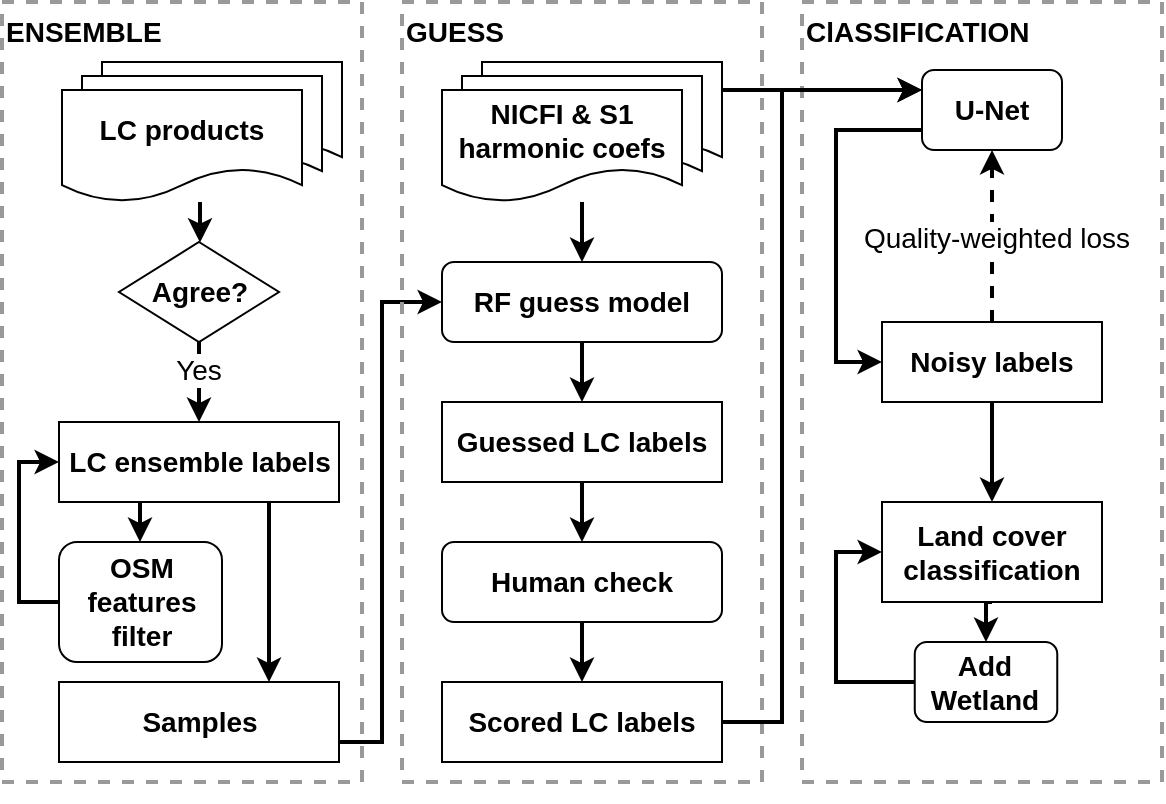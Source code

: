 <mxfile version="14.9.6" type="device"><diagram id="kgpKYQtTHZ0yAKxKKP6v" name="Page-1"><mxGraphModel dx="946" dy="672" grid="1" gridSize="10" guides="1" tooltips="1" connect="1" arrows="1" fold="1" page="1" pageScale="1" pageWidth="850" pageHeight="1100" math="0" shadow="0"><root><mxCell id="0"/><mxCell id="1" parent="0"/><mxCell id="TevniWUGB_PyBH1SnQ6u-62" value="ClASSIFICATION" style="rounded=0;whiteSpace=wrap;html=1;fontSize=14;align=left;verticalAlign=top;dashed=1;fontColor=#000000;fillColor=none;strokeWidth=2;fontStyle=1;strokeColor=#999999;" parent="1" vertex="1"><mxGeometry x="510" y="110" width="180" height="390" as="geometry"/></mxCell><mxCell id="TevniWUGB_PyBH1SnQ6u-15" value="" style="edgeStyle=orthogonalEdgeStyle;rounded=0;orthogonalLoop=1;jettySize=auto;html=1;fontSize=14;strokeWidth=2;entryX=0;entryY=0.5;entryDx=0;entryDy=0;" parent="1" source="TevniWUGB_PyBH1SnQ6u-7" target="TevniWUGB_PyBH1SnQ6u-13" edge="1"><mxGeometry relative="1" as="geometry"><Array as="points"><mxPoint x="300" y="480"/><mxPoint x="300" y="260"/></Array></mxGeometry></mxCell><mxCell id="TevniWUGB_PyBH1SnQ6u-9" value="" style="group" parent="1" vertex="1" connectable="0"><mxGeometry x="330" y="140" width="170" height="370" as="geometry"/></mxCell><mxCell id="TevniWUGB_PyBH1SnQ6u-37" value="GUESS" style="rounded=0;whiteSpace=wrap;html=1;fontSize=14;align=left;verticalAlign=top;dashed=1;fontColor=#000000;fillColor=none;strokeWidth=2;fontStyle=1;strokeColor=#999999;" parent="TevniWUGB_PyBH1SnQ6u-9" vertex="1"><mxGeometry x="-20" y="-30" width="180" height="390" as="geometry"/></mxCell><mxCell id="TevniWUGB_PyBH1SnQ6u-10" value="" style="shape=document;whiteSpace=wrap;html=1;boundedLbl=1;" parent="TevniWUGB_PyBH1SnQ6u-9" vertex="1"><mxGeometry x="20" width="120" height="56" as="geometry"/></mxCell><mxCell id="TevniWUGB_PyBH1SnQ6u-11" value="" style="shape=document;whiteSpace=wrap;html=1;boundedLbl=1;" parent="TevniWUGB_PyBH1SnQ6u-9" vertex="1"><mxGeometry x="10" y="7" width="120" height="56" as="geometry"/></mxCell><mxCell id="TevniWUGB_PyBH1SnQ6u-12" value="NICFI &amp;amp; S1 harmonic coefs" style="shape=document;whiteSpace=wrap;html=1;boundedLbl=1;fontSize=14;fontStyle=1" parent="TevniWUGB_PyBH1SnQ6u-9" vertex="1"><mxGeometry y="14" width="120" height="56" as="geometry"/></mxCell><mxCell id="TevniWUGB_PyBH1SnQ6u-19" value="" style="edgeStyle=orthogonalEdgeStyle;rounded=0;orthogonalLoop=1;jettySize=auto;html=1;fontSize=14;strokeWidth=2;" parent="1" source="TevniWUGB_PyBH1SnQ6u-13" target="TevniWUGB_PyBH1SnQ6u-18" edge="1"><mxGeometry relative="1" as="geometry"/></mxCell><mxCell id="TevniWUGB_PyBH1SnQ6u-13" value="RF guess model" style="rounded=1;whiteSpace=wrap;html=1;fontSize=14;fontStyle=1" parent="1" vertex="1"><mxGeometry x="330" y="240" width="140" height="40" as="geometry"/></mxCell><mxCell id="TevniWUGB_PyBH1SnQ6u-14" value="" style="edgeStyle=orthogonalEdgeStyle;rounded=0;orthogonalLoop=1;jettySize=auto;html=1;fontSize=14;strokeWidth=2;" parent="1" source="TevniWUGB_PyBH1SnQ6u-12" target="TevniWUGB_PyBH1SnQ6u-13" edge="1"><mxGeometry relative="1" as="geometry"><Array as="points"><mxPoint x="400" y="220"/><mxPoint x="400" y="220"/></Array></mxGeometry></mxCell><mxCell id="TevniWUGB_PyBH1SnQ6u-22" value="" style="edgeStyle=orthogonalEdgeStyle;rounded=0;orthogonalLoop=1;jettySize=auto;html=1;fontSize=14;strokeWidth=2;" parent="1" source="TevniWUGB_PyBH1SnQ6u-17" target="TevniWUGB_PyBH1SnQ6u-21" edge="1"><mxGeometry relative="1" as="geometry"/></mxCell><mxCell id="TevniWUGB_PyBH1SnQ6u-17" value="Human check" style="rounded=1;whiteSpace=wrap;html=1;fontSize=14;fontStyle=1" parent="1" vertex="1"><mxGeometry x="330" y="380" width="140" height="40" as="geometry"/></mxCell><mxCell id="TevniWUGB_PyBH1SnQ6u-20" value="" style="edgeStyle=orthogonalEdgeStyle;rounded=0;orthogonalLoop=1;jettySize=auto;html=1;fontSize=14;strokeWidth=2;" parent="1" source="TevniWUGB_PyBH1SnQ6u-18" target="TevniWUGB_PyBH1SnQ6u-17" edge="1"><mxGeometry relative="1" as="geometry"/></mxCell><mxCell id="TevniWUGB_PyBH1SnQ6u-18" value="Guessed LC labels" style="rounded=0;whiteSpace=wrap;html=1;fontSize=14;fontStyle=1" parent="1" vertex="1"><mxGeometry x="330" y="310" width="140" height="40" as="geometry"/></mxCell><mxCell id="TevniWUGB_PyBH1SnQ6u-53" style="edgeStyle=orthogonalEdgeStyle;rounded=0;orthogonalLoop=1;jettySize=auto;html=1;exitX=1;exitY=0.5;exitDx=0;exitDy=0;entryX=0;entryY=0.25;entryDx=0;entryDy=0;fontSize=14;strokeWidth=2;" parent="1" source="TevniWUGB_PyBH1SnQ6u-21" target="TevniWUGB_PyBH1SnQ6u-38" edge="1"><mxGeometry relative="1" as="geometry"><Array as="points"><mxPoint x="500" y="470"/><mxPoint x="500" y="154"/></Array></mxGeometry></mxCell><mxCell id="TevniWUGB_PyBH1SnQ6u-21" value="Scored LC labels" style="rounded=0;whiteSpace=wrap;html=1;fontSize=14;fontStyle=1" parent="1" vertex="1"><mxGeometry x="330" y="450" width="140" height="40" as="geometry"/></mxCell><mxCell id="TevniWUGB_PyBH1SnQ6u-24" value="ENSEMBLE" style="rounded=0;whiteSpace=wrap;html=1;fontSize=14;align=left;verticalAlign=top;dashed=1;fontColor=#000000;fillColor=none;strokeWidth=2;fontStyle=1;strokeColor=#999999;" parent="1" vertex="1"><mxGeometry x="110" y="110" width="180" height="390" as="geometry"/></mxCell><mxCell id="TevniWUGB_PyBH1SnQ6u-7" value="Samples" style="rounded=0;whiteSpace=wrap;html=1;fontSize=14;fontStyle=1" parent="1" vertex="1"><mxGeometry x="138.5" y="450" width="140" height="40" as="geometry"/></mxCell><mxCell id="TevniWUGB_PyBH1SnQ6u-34" value="" style="edgeStyle=orthogonalEdgeStyle;rounded=0;orthogonalLoop=1;jettySize=auto;html=1;fontSize=14;strokeWidth=2;" parent="1" source="TevniWUGB_PyBH1SnQ6u-5" target="TevniWUGB_PyBH1SnQ6u-31" edge="1"><mxGeometry relative="1" as="geometry"><Array as="points"><mxPoint x="179" y="370"/><mxPoint x="179" y="370"/></Array></mxGeometry></mxCell><mxCell id="TevniWUGB_PyBH1SnQ6u-36" value="" style="edgeStyle=orthogonalEdgeStyle;rounded=0;orthogonalLoop=1;jettySize=auto;html=1;fontSize=14;strokeWidth=2;entryX=0.75;entryY=0;entryDx=0;entryDy=0;exitX=0.75;exitY=1;exitDx=0;exitDy=0;" parent="1" source="TevniWUGB_PyBH1SnQ6u-5" target="TevniWUGB_PyBH1SnQ6u-7" edge="1"><mxGeometry relative="1" as="geometry"/></mxCell><mxCell id="TevniWUGB_PyBH1SnQ6u-5" value="LC ensemble labels" style="rounded=0;whiteSpace=wrap;html=1;fontSize=14;fontStyle=1" parent="1" vertex="1"><mxGeometry x="138.5" y="320" width="140" height="40" as="geometry"/></mxCell><mxCell id="TevniWUGB_PyBH1SnQ6u-29" value="" style="edgeStyle=orthogonalEdgeStyle;rounded=0;orthogonalLoop=1;jettySize=auto;html=1;fontSize=14;strokeWidth=2;" parent="1" source="TevniWUGB_PyBH1SnQ6u-26" target="TevniWUGB_PyBH1SnQ6u-5" edge="1"><mxGeometry relative="1" as="geometry"/></mxCell><mxCell id="TevniWUGB_PyBH1SnQ6u-30" value="Yes" style="edgeLabel;html=1;align=center;verticalAlign=middle;resizable=0;points=[];fontSize=14;" parent="TevniWUGB_PyBH1SnQ6u-29" vertex="1" connectable="0"><mxGeometry x="0.2" y="-1" relative="1" as="geometry"><mxPoint y="-10" as="offset"/></mxGeometry></mxCell><mxCell id="TevniWUGB_PyBH1SnQ6u-26" value="Agree?" style="rhombus;whiteSpace=wrap;html=1;fontSize=14;strokeWidth=1;fillColor=none;fontStyle=1" parent="1" vertex="1"><mxGeometry x="168.5" y="230" width="80" height="50" as="geometry"/></mxCell><mxCell id="TevniWUGB_PyBH1SnQ6u-27" value="" style="group" parent="1" vertex="1" connectable="0"><mxGeometry x="140" y="140" width="140" height="70" as="geometry"/></mxCell><mxCell id="TevniWUGB_PyBH1SnQ6u-1" value="" style="shape=document;whiteSpace=wrap;html=1;boundedLbl=1;" parent="TevniWUGB_PyBH1SnQ6u-27" vertex="1"><mxGeometry x="20" width="120" height="56" as="geometry"/></mxCell><mxCell id="TevniWUGB_PyBH1SnQ6u-2" value="" style="shape=document;whiteSpace=wrap;html=1;boundedLbl=1;" parent="TevniWUGB_PyBH1SnQ6u-27" vertex="1"><mxGeometry x="10" y="7" width="120" height="56" as="geometry"/></mxCell><mxCell id="TevniWUGB_PyBH1SnQ6u-3" value="LC products" style="shape=document;whiteSpace=wrap;html=1;boundedLbl=1;fontSize=14;fontStyle=1" parent="TevniWUGB_PyBH1SnQ6u-27" vertex="1"><mxGeometry y="14" width="120" height="56" as="geometry"/></mxCell><mxCell id="TevniWUGB_PyBH1SnQ6u-28" value="" style="edgeStyle=orthogonalEdgeStyle;rounded=0;orthogonalLoop=1;jettySize=auto;html=1;fontSize=14;strokeWidth=2;" parent="1" source="TevniWUGB_PyBH1SnQ6u-3" target="TevniWUGB_PyBH1SnQ6u-26" edge="1"><mxGeometry relative="1" as="geometry"><Array as="points"><mxPoint x="209" y="220"/><mxPoint x="209" y="220"/></Array></mxGeometry></mxCell><mxCell id="TevniWUGB_PyBH1SnQ6u-35" style="edgeStyle=orthogonalEdgeStyle;rounded=0;orthogonalLoop=1;jettySize=auto;html=1;exitX=0;exitY=0.5;exitDx=0;exitDy=0;entryX=0;entryY=0.5;entryDx=0;entryDy=0;fontSize=14;strokeWidth=2;" parent="1" source="TevniWUGB_PyBH1SnQ6u-31" target="TevniWUGB_PyBH1SnQ6u-5" edge="1"><mxGeometry relative="1" as="geometry"/></mxCell><mxCell id="TevniWUGB_PyBH1SnQ6u-31" value="OSM features filter" style="rounded=1;whiteSpace=wrap;html=1;fontSize=14;fontStyle=1" parent="1" vertex="1"><mxGeometry x="138.5" y="380" width="81.5" height="60" as="geometry"/></mxCell><mxCell id="TevniWUGB_PyBH1SnQ6u-56" style="edgeStyle=orthogonalEdgeStyle;rounded=0;orthogonalLoop=1;jettySize=auto;html=1;exitX=0;exitY=0.75;exitDx=0;exitDy=0;entryX=0;entryY=0.5;entryDx=0;entryDy=0;fontSize=14;strokeWidth=2;" parent="1" source="TevniWUGB_PyBH1SnQ6u-38" target="TevniWUGB_PyBH1SnQ6u-41" edge="1"><mxGeometry relative="1" as="geometry"><Array as="points"><mxPoint x="527" y="174"/><mxPoint x="527" y="290"/></Array></mxGeometry></mxCell><mxCell id="TevniWUGB_PyBH1SnQ6u-38" value="U-Net" style="rounded=1;whiteSpace=wrap;html=1;fontSize=14;strokeColor=#000000;strokeWidth=1;fillColor=none;fontStyle=1" parent="1" vertex="1"><mxGeometry x="570" y="144" width="70" height="40" as="geometry"/></mxCell><mxCell id="KJv8JjV1p4wV-yg1aWmk-1" style="edgeStyle=orthogonalEdgeStyle;rounded=0;orthogonalLoop=1;jettySize=auto;html=1;exitX=0.5;exitY=0;exitDx=0;exitDy=0;entryX=0.5;entryY=1;entryDx=0;entryDy=0;strokeWidth=2;dashed=1;" parent="1" source="TevniWUGB_PyBH1SnQ6u-41" target="TevniWUGB_PyBH1SnQ6u-38" edge="1"><mxGeometry relative="1" as="geometry"/></mxCell><mxCell id="KJv8JjV1p4wV-yg1aWmk-2" value="Quality-weighted loss" style="edgeLabel;html=1;align=center;verticalAlign=middle;resizable=0;points=[];fontSize=14;" parent="KJv8JjV1p4wV-yg1aWmk-1" vertex="1" connectable="0"><mxGeometry x="-0.023" y="-2" relative="1" as="geometry"><mxPoint as="offset"/></mxGeometry></mxCell><mxCell id="Fy_tR7PB6F2LGnbFSmyI-1" style="edgeStyle=orthogonalEdgeStyle;rounded=0;orthogonalLoop=1;jettySize=auto;html=1;exitX=0.5;exitY=1;exitDx=0;exitDy=0;entryX=0.5;entryY=0;entryDx=0;entryDy=0;strokeWidth=2;" edge="1" parent="1" source="TevniWUGB_PyBH1SnQ6u-41" target="TevniWUGB_PyBH1SnQ6u-58"><mxGeometry relative="1" as="geometry"/></mxCell><mxCell id="TevniWUGB_PyBH1SnQ6u-41" value="Noisy labels" style="rounded=0;whiteSpace=wrap;html=1;fontSize=14;fontStyle=1" parent="1" vertex="1"><mxGeometry x="550" y="270" width="110" height="40" as="geometry"/></mxCell><mxCell id="TevniWUGB_PyBH1SnQ6u-52" style="edgeStyle=orthogonalEdgeStyle;rounded=0;orthogonalLoop=1;jettySize=auto;html=1;exitX=1;exitY=0.25;exitDx=0;exitDy=0;entryX=0;entryY=0.25;entryDx=0;entryDy=0;fontSize=14;strokeWidth=2;" parent="1" source="TevniWUGB_PyBH1SnQ6u-10" target="TevniWUGB_PyBH1SnQ6u-38" edge="1"><mxGeometry relative="1" as="geometry"/></mxCell><mxCell id="KJv8JjV1p4wV-yg1aWmk-6" style="edgeStyle=orthogonalEdgeStyle;rounded=0;orthogonalLoop=1;jettySize=auto;html=1;exitX=0.5;exitY=1;exitDx=0;exitDy=0;entryX=0.5;entryY=0;entryDx=0;entryDy=0;fontSize=14;strokeWidth=2;" parent="1" source="TevniWUGB_PyBH1SnQ6u-58" target="KJv8JjV1p4wV-yg1aWmk-5" edge="1"><mxGeometry relative="1" as="geometry"/></mxCell><mxCell id="TevniWUGB_PyBH1SnQ6u-58" value="Land cover classification" style="rounded=0;whiteSpace=wrap;html=1;fontSize=14;fontStyle=1" parent="1" vertex="1"><mxGeometry x="550" y="360" width="110" height="50" as="geometry"/></mxCell><mxCell id="KJv8JjV1p4wV-yg1aWmk-8" style="edgeStyle=orthogonalEdgeStyle;rounded=0;orthogonalLoop=1;jettySize=auto;html=1;exitX=0;exitY=0.5;exitDx=0;exitDy=0;entryX=0;entryY=0.5;entryDx=0;entryDy=0;fontSize=14;strokeWidth=2;" parent="1" source="KJv8JjV1p4wV-yg1aWmk-5" target="TevniWUGB_PyBH1SnQ6u-58" edge="1"><mxGeometry relative="1" as="geometry"><Array as="points"><mxPoint x="527" y="450"/><mxPoint x="527" y="385"/></Array></mxGeometry></mxCell><mxCell id="KJv8JjV1p4wV-yg1aWmk-5" value="Add Wetland" style="rounded=1;whiteSpace=wrap;html=1;fontSize=14;fontStyle=1" parent="1" vertex="1"><mxGeometry x="566.38" y="430" width="71.25" height="40" as="geometry"/></mxCell></root></mxGraphModel></diagram></mxfile>